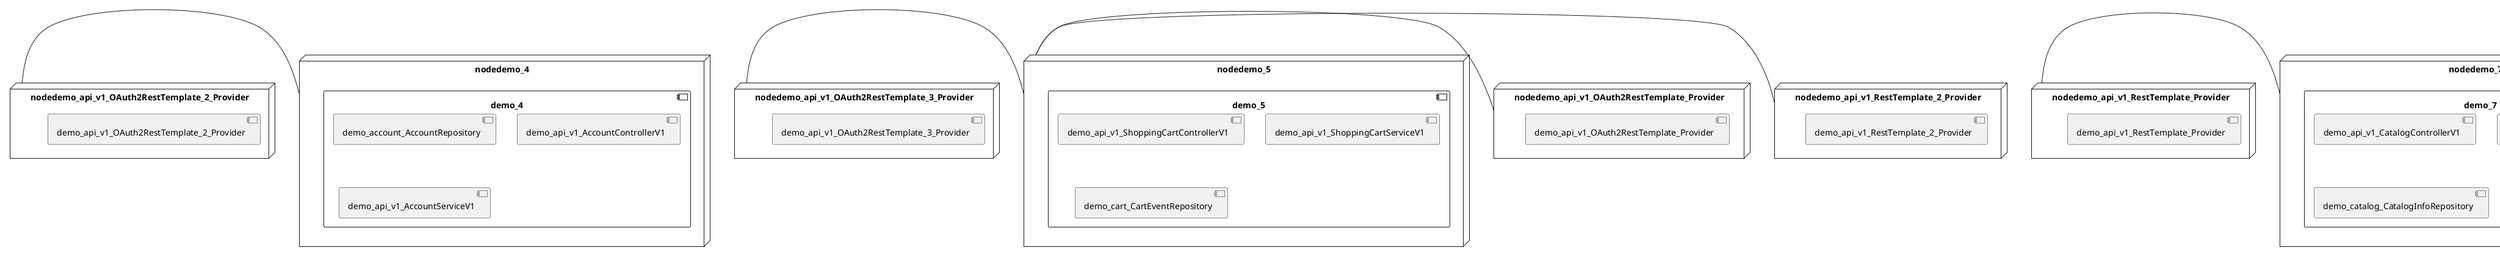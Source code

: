 @startuml
skinparam fixCircleLabelOverlapping true
skinparam componentStyle uml2
node nodedemo {
component demo {
[demo_api_v1_UserControllerV1] [[kbastani-spring-cloud-event-sourcing-example.system#_Urq-pQNyEe-ERfr4LIp0Lg]]
[demo_api_v1_UserServiceV1] [[kbastani-spring-cloud-event-sourcing-example.system#_Urq-pQNyEe-ERfr4LIp0Lg]]
[demo_user_UserRepository] [[kbastani-spring-cloud-event-sourcing-example.system#_Urq-pQNyEe-ERfr4LIp0Lg]]
}
}
node nodedemo_2 {
component demo_2 {
[demo_api_v1_OrderControllerV1] [[kbastani-spring-cloud-event-sourcing-example.system#_Urq-pQNyEe-ERfr4LIp0Lg]]
[demo_api_v1_OrderServiceV1] [[kbastani-spring-cloud-event-sourcing-example.system#_Urq-pQNyEe-ERfr4LIp0Lg]]
[demo_config_DatabaseInitializer] [[kbastani-spring-cloud-event-sourcing-example.system#_Urq-pQNyEe-ERfr4LIp0Lg]]
[demo_invoice_InvoiceRepository] [[kbastani-spring-cloud-event-sourcing-example.system#_Urq-pQNyEe-ERfr4LIp0Lg]]
[demo_order_OrderEventRepository] [[kbastani-spring-cloud-event-sourcing-example.system#_Urq-pQNyEe-ERfr4LIp0Lg]]
[demo_order_OrderRepository] [[kbastani-spring-cloud-event-sourcing-example.system#_Urq-pQNyEe-ERfr4LIp0Lg]]
}
}
node nodedemo_3 {
component demo_3 {
[demo_UserController] [[kbastani-spring-cloud-event-sourcing-example.system#_Urq-pQNyEe-ERfr4LIp0Lg]]
[demo_UserRepository] [[kbastani-spring-cloud-event-sourcing-example.system#_Urq-pQNyEe-ERfr4LIp0Lg]]
[demo_UserService] [[kbastani-spring-cloud-event-sourcing-example.system#_Urq-pQNyEe-ERfr4LIp0Lg]]
[demo_login_UserController] [[kbastani-spring-cloud-event-sourcing-example.system#_Urq-pQNyEe-ERfr4LIp0Lg]]
}
}
node nodedemo_4 {
component demo_4 {
[demo_account_AccountRepository] [[kbastani-spring-cloud-event-sourcing-example.system#_Urq-pQNyEe-ERfr4LIp0Lg]]
[demo_api_v1_AccountControllerV1] [[kbastani-spring-cloud-event-sourcing-example.system#_Urq-pQNyEe-ERfr4LIp0Lg]]
[demo_api_v1_AccountServiceV1] [[kbastani-spring-cloud-event-sourcing-example.system#_Urq-pQNyEe-ERfr4LIp0Lg]]
}
}
node nodedemo_5 {
component demo_5 {
[demo_api_v1_ShoppingCartControllerV1] [[kbastani-spring-cloud-event-sourcing-example.system#_Urq-pQNyEe-ERfr4LIp0Lg]]
[demo_api_v1_ShoppingCartServiceV1] [[kbastani-spring-cloud-event-sourcing-example.system#_Urq-pQNyEe-ERfr4LIp0Lg]]
[demo_cart_CartEventRepository] [[kbastani-spring-cloud-event-sourcing-example.system#_Urq-pQNyEe-ERfr4LIp0Lg]]
}
}
node nodedemo_6 {
component demo_6 {
[DatabaseInitializer] [[kbastani-spring-cloud-event-sourcing-example.system#_Urq-pQNyEe-ERfr4LIp0Lg]]
}
}
node nodedemo_7 {
component demo_7 {
[demo_api_v1_CatalogControllerV1] [[kbastani-spring-cloud-event-sourcing-example.system#_Urq-pQNyEe-ERfr4LIp0Lg]]
[demo_api_v1_CatalogServiceV1] [[kbastani-spring-cloud-event-sourcing-example.system#_Urq-pQNyEe-ERfr4LIp0Lg]]
[demo_catalog_CatalogInfoRepository] [[kbastani-spring-cloud-event-sourcing-example.system#_Urq-pQNyEe-ERfr4LIp0Lg]]
}
}
node nodedemo_v1 {
component demo_v1 {
[demo_v1_InventoryControllerV1] [[kbastani-spring-cloud-event-sourcing-example.system#_Urq-pQNyEe-ERfr4LIp0Lg]]
[demo_v1_InventoryServiceV1] [[kbastani-spring-cloud-event-sourcing-example.system#_Urq-pQNyEe-ERfr4LIp0Lg]]
}
}
node nodedemo_api_v1_OAuth2RestTemplate_2_Provider {
[demo_api_v1_OAuth2RestTemplate_2_Provider] [[kbastani-spring-cloud-event-sourcing-example.system#_Urq-pQNyEe-ERfr4LIp0Lg]]
}
node nodedemo_api_v1_OAuth2RestTemplate_3_Provider {
[demo_api_v1_OAuth2RestTemplate_3_Provider] [[kbastani-spring-cloud-event-sourcing-example.system#_Urq-pQNyEe-ERfr4LIp0Lg]]
}
node nodedemo_api_v1_OAuth2RestTemplate_Provider {
[demo_api_v1_OAuth2RestTemplate_Provider] [[kbastani-spring-cloud-event-sourcing-example.system#_Urq-pQNyEe-ERfr4LIp0Lg]]
}
node nodedemo_api_v1_RestTemplate_2_Provider {
[demo_api_v1_RestTemplate_2_Provider] [[kbastani-spring-cloud-event-sourcing-example.system#_Urq-pQNyEe-ERfr4LIp0Lg]]
}
node nodedemo_api_v1_RestTemplate_Provider {
[demo_api_v1_RestTemplate_Provider] [[kbastani-spring-cloud-event-sourcing-example.system#_Urq-pQNyEe-ERfr4LIp0Lg]]
}
node nodedemo_inventory_InventoryRepository_Provider {
[demo_inventory_InventoryRepository_Provider] [[kbastani-spring-cloud-event-sourcing-example.system#_Urq-pQNyEe-ERfr4LIp0Lg]]
}
node nodedemo_login_AuthenticationManager_Provider {
[demo_login_AuthenticationManager_Provider] [[kbastani-spring-cloud-event-sourcing-example.system#_Urq-pQNyEe-ERfr4LIp0Lg]]
}
node nodedemo_login_ClientDetailsService_Provider {
[demo_login_ClientDetailsService_Provider] [[kbastani-spring-cloud-event-sourcing-example.system#_Urq-pQNyEe-ERfr4LIp0Lg]]
}
node nodedemo_login_HttpSessionSecurityContextRepository_Provider {
[demo_login_HttpSessionSecurityContextRepository_Provider] [[kbastani-spring-cloud-event-sourcing-example.system#_Urq-pQNyEe-ERfr4LIp0Lg]]
}
node nodedemo_login_LoginController {
[demo_login_LoginController] [[kbastani-spring-cloud-event-sourcing-example.system#_Urq-pQNyEe-ERfr4LIp0Lg]]
}
node nodedemo_product_ProductRepository_Provider {
[demo_product_ProductRepository_Provider] [[kbastani-spring-cloud-event-sourcing-example.system#_Urq-pQNyEe-ERfr4LIp0Lg]]
}
node nodedemo_user_UserClientV1 {
[demo_user_UserClientV1] [[kbastani-spring-cloud-event-sourcing-example.system#_Urq-pQNyEe-ERfr4LIp0Lg]]
}
node nodedemo_v1_Session_Provider {
[demo_v1_Session_Provider] [[kbastani-spring-cloud-event-sourcing-example.system#_Urq-pQNyEe-ERfr4LIp0Lg]]
}
[nodedemo_api_v1_OAuth2RestTemplate_2_Provider] - [nodedemo_4]
[nodedemo_api_v1_OAuth2RestTemplate_3_Provider] - [nodedemo_5]
[nodedemo_api_v1_OAuth2RestTemplate_Provider] - [nodedemo_5]
[nodedemo_api_v1_RestTemplate_2_Provider] - [nodedemo_5]
[nodedemo_api_v1_RestTemplate_Provider] - [nodedemo_7]
[nodedemo_inventory_InventoryRepository_Provider] - [nodedemo_v1]
[nodedemo_login_AuthenticationManager_Provider] - [nodedemo_login_LoginController]
[nodedemo_login_ClientDetailsService_Provider] - [nodedemo_login_LoginController]
[nodedemo_login_HttpSessionSecurityContextRepository_Provider] - [nodedemo_login_LoginController]
[nodedemo_product_ProductRepository_Provider] - [nodedemo_v1]
[nodedemo_v1_Session_Provider] - [nodedemo_v1]
[nodedemo] - [nodedemo_user_UserClientV1]

@enduml
